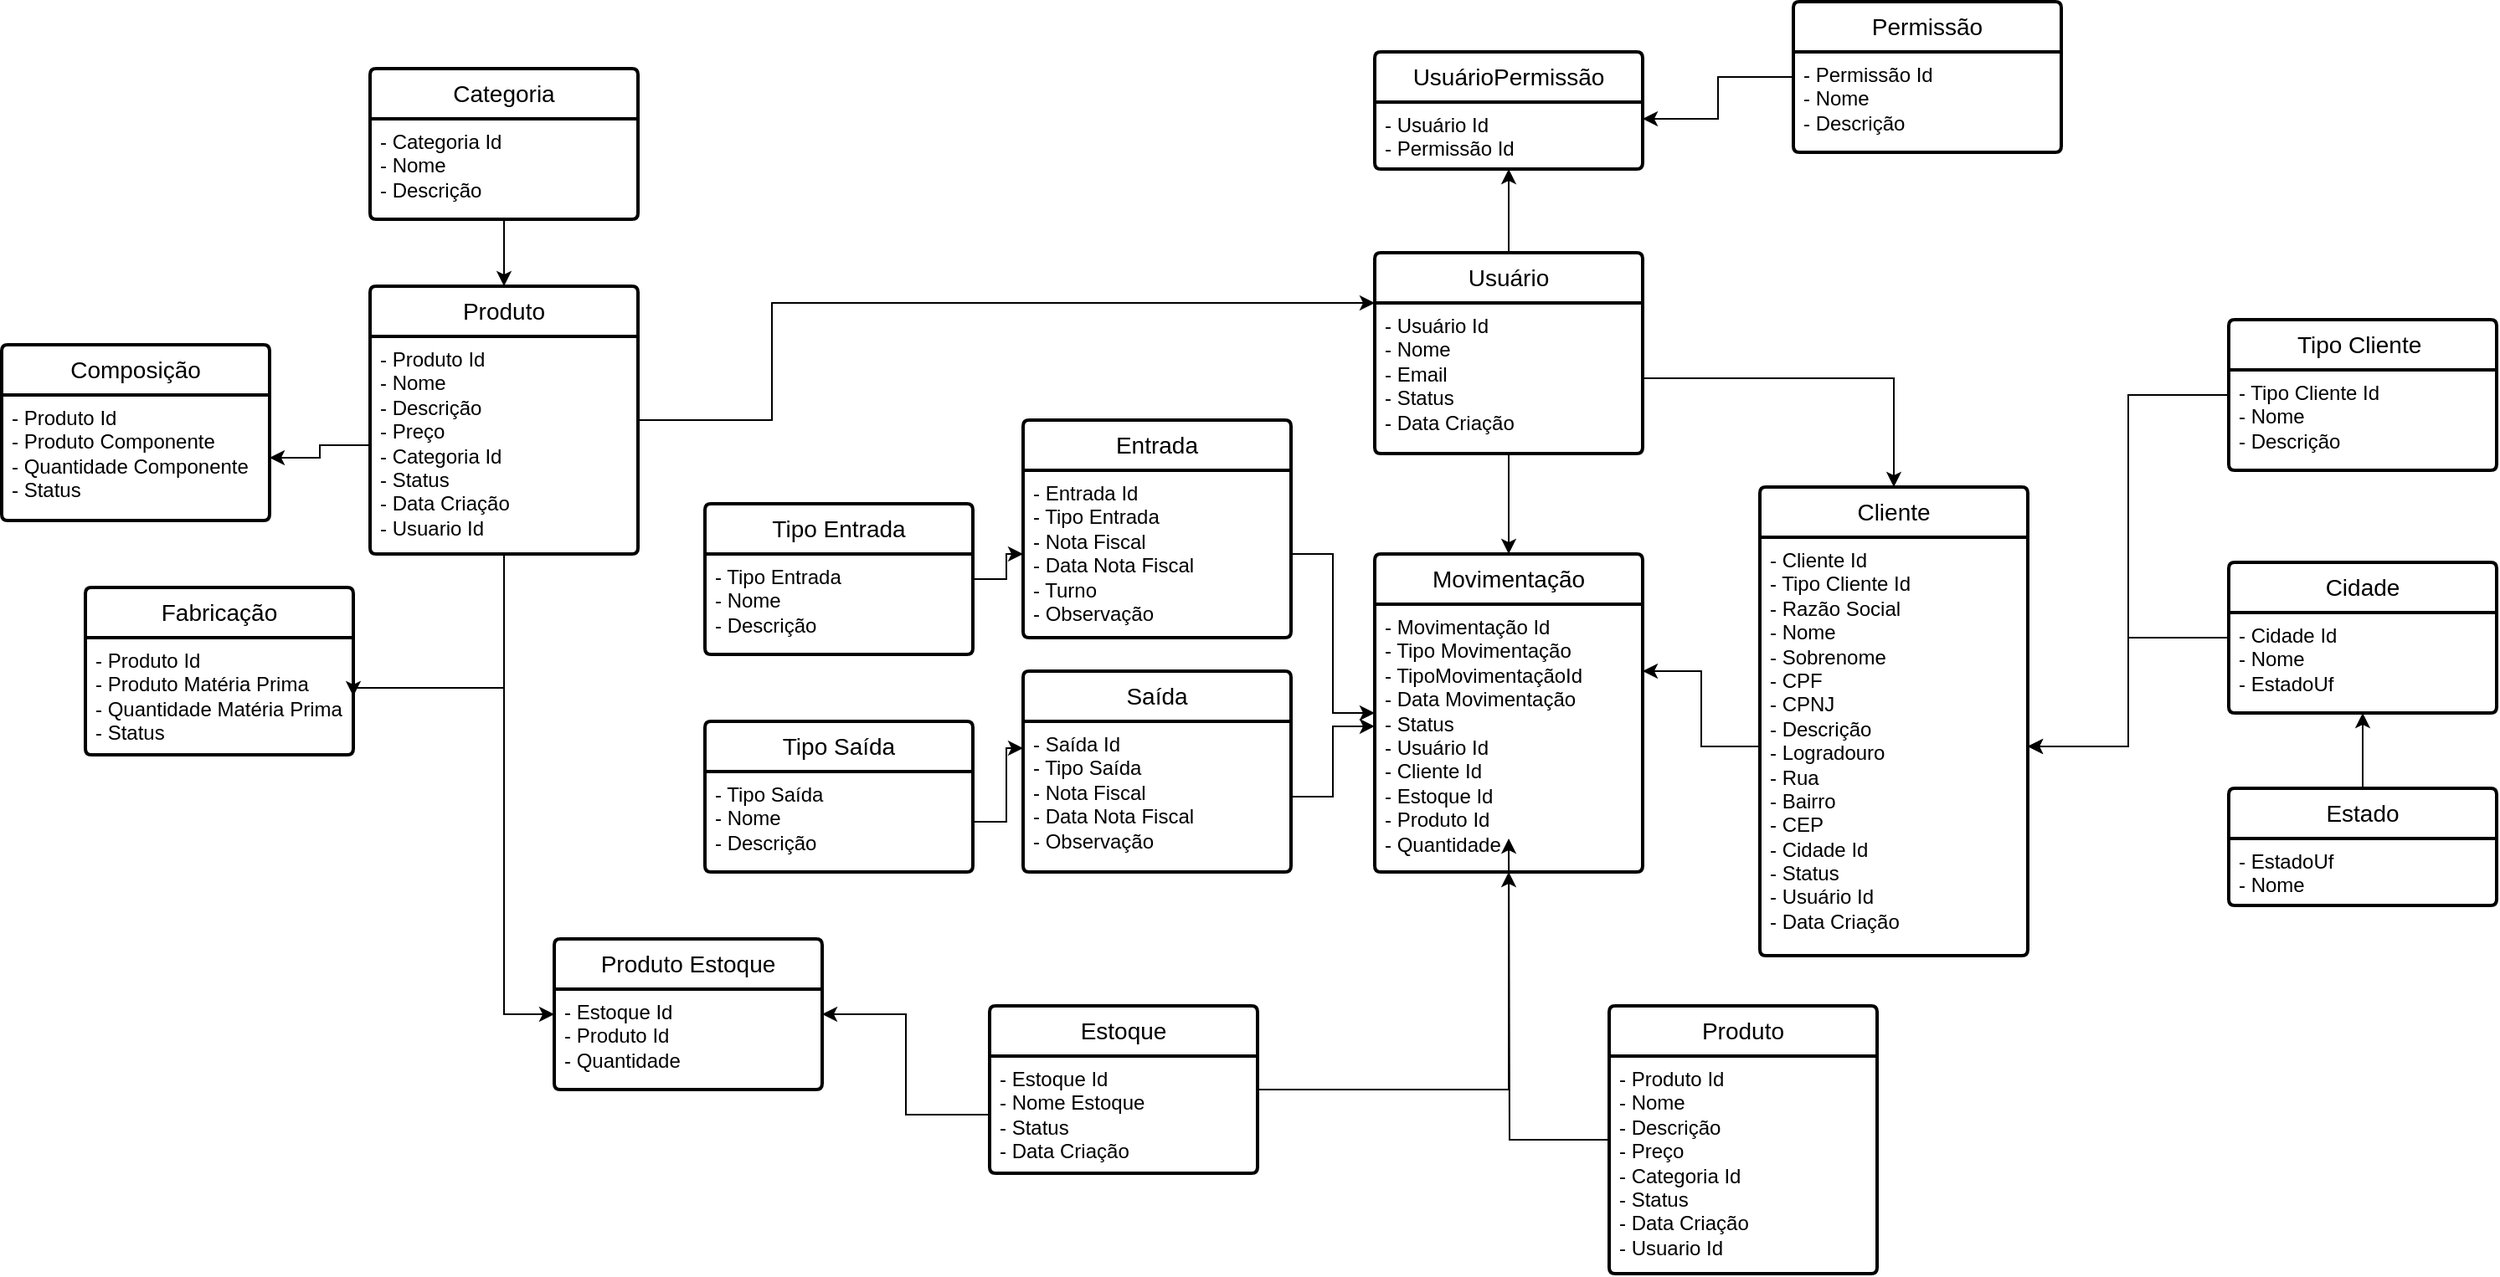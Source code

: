 <mxfile version="24.8.3">
  <diagram name="Página-1" id="4eZlmuM-PPHnIgkoYzvH">
    <mxGraphModel dx="1895" dy="1027" grid="1" gridSize="10" guides="1" tooltips="1" connect="1" arrows="1" fold="1" page="1" pageScale="1" pageWidth="827" pageHeight="1169" math="0" shadow="0">
      <root>
        <mxCell id="0" />
        <mxCell id="1" parent="0" />
        <mxCell id="MiiJvJFt_deXrNNMKZHA-14" style="edgeStyle=orthogonalEdgeStyle;rounded=0;orthogonalLoop=1;jettySize=auto;html=1;" parent="1" source="nHZGqctwkZ7mky7nG77i-6" edge="1">
          <mxGeometry relative="1" as="geometry">
            <mxPoint x="920.0" y="200" as="targetPoint" />
          </mxGeometry>
        </mxCell>
        <mxCell id="nHZGqctwkZ7mky7nG77i-6" value="Usuário" style="swimlane;childLayout=stackLayout;horizontal=1;startSize=30;horizontalStack=0;rounded=1;fontSize=14;fontStyle=0;strokeWidth=2;resizeParent=0;resizeLast=1;shadow=0;dashed=0;align=center;arcSize=4;whiteSpace=wrap;html=1;" parent="1" vertex="1">
          <mxGeometry x="840" y="250" width="160" height="120" as="geometry" />
        </mxCell>
        <mxCell id="nHZGqctwkZ7mky7nG77i-7" value="- Usuário Id&lt;div&gt;- Nome&lt;/div&gt;&lt;div&gt;- Email&lt;/div&gt;&lt;div&gt;- Status&lt;/div&gt;&lt;div&gt;- Data Criação&lt;/div&gt;" style="align=left;strokeColor=none;fillColor=none;spacingLeft=4;fontSize=12;verticalAlign=top;resizable=0;rotatable=0;part=1;html=1;" parent="nHZGqctwkZ7mky7nG77i-6" vertex="1">
          <mxGeometry y="30" width="160" height="90" as="geometry" />
        </mxCell>
        <mxCell id="MiiJvJFt_deXrNNMKZHA-13" style="edgeStyle=orthogonalEdgeStyle;rounded=0;orthogonalLoop=1;jettySize=auto;html=1;entryX=1;entryY=0.25;entryDx=0;entryDy=0;" parent="1" source="nHZGqctwkZ7mky7nG77i-13" target="nHZGqctwkZ7mky7nG77i-16" edge="1">
          <mxGeometry relative="1" as="geometry" />
        </mxCell>
        <mxCell id="nHZGqctwkZ7mky7nG77i-13" value="Permissão" style="swimlane;childLayout=stackLayout;horizontal=1;startSize=30;horizontalStack=0;rounded=1;fontSize=14;fontStyle=0;strokeWidth=2;resizeParent=0;resizeLast=1;shadow=0;dashed=0;align=center;arcSize=4;whiteSpace=wrap;html=1;" parent="1" vertex="1">
          <mxGeometry x="1090" y="100" width="160" height="90" as="geometry" />
        </mxCell>
        <mxCell id="nHZGqctwkZ7mky7nG77i-14" value="- Permissão Id&lt;div&gt;- Nome&lt;/div&gt;&lt;div&gt;- Descrição&lt;/div&gt;" style="align=left;strokeColor=none;fillColor=none;spacingLeft=4;fontSize=12;verticalAlign=top;resizable=0;rotatable=0;part=1;html=1;" parent="nHZGqctwkZ7mky7nG77i-13" vertex="1">
          <mxGeometry y="30" width="160" height="60" as="geometry" />
        </mxCell>
        <mxCell id="nHZGqctwkZ7mky7nG77i-15" value="UsuárioPermissão" style="swimlane;childLayout=stackLayout;horizontal=1;startSize=30;horizontalStack=0;rounded=1;fontSize=14;fontStyle=0;strokeWidth=2;resizeParent=0;resizeLast=1;shadow=0;dashed=0;align=center;arcSize=4;whiteSpace=wrap;html=1;" parent="1" vertex="1">
          <mxGeometry x="840" y="130" width="160" height="70" as="geometry" />
        </mxCell>
        <mxCell id="nHZGqctwkZ7mky7nG77i-16" value="- Usuário Id&lt;div&gt;- Permissão Id&lt;/div&gt;" style="align=left;strokeColor=none;fillColor=none;spacingLeft=4;fontSize=12;verticalAlign=top;resizable=0;rotatable=0;part=1;html=1;" parent="nHZGqctwkZ7mky7nG77i-15" vertex="1">
          <mxGeometry y="30" width="160" height="40" as="geometry" />
        </mxCell>
        <mxCell id="nHZGqctwkZ7mky7nG77i-20" value="Cliente" style="swimlane;childLayout=stackLayout;horizontal=1;startSize=30;horizontalStack=0;rounded=1;fontSize=14;fontStyle=0;strokeWidth=2;resizeParent=0;resizeLast=1;shadow=0;dashed=0;align=center;arcSize=4;whiteSpace=wrap;html=1;" parent="1" vertex="1">
          <mxGeometry x="1070" y="390" width="160" height="280" as="geometry" />
        </mxCell>
        <mxCell id="nHZGqctwkZ7mky7nG77i-21" value="- Cliente Id&lt;div&gt;- Tipo Cliente Id&lt;div&gt;- Razão Social&lt;/div&gt;&lt;div&gt;- Nome&lt;/div&gt;&lt;div&gt;- Sobrenome&lt;/div&gt;&lt;div&gt;- CPF&lt;/div&gt;&lt;div&gt;- CPNJ&lt;/div&gt;&lt;div&gt;- Descrição&lt;/div&gt;&lt;div&gt;- Logradouro&lt;/div&gt;&lt;div&gt;- Rua&lt;/div&gt;&lt;div&gt;- Bairro&lt;/div&gt;&lt;div&gt;- CEP&lt;/div&gt;&lt;div&gt;- Cidade Id&lt;/div&gt;&lt;div&gt;- Status&lt;/div&gt;&lt;div&gt;- Usuário Id&lt;/div&gt;&lt;div&gt;&lt;span style=&quot;background-color: initial;&quot;&gt;- Data Criação&lt;/span&gt;&amp;nbsp;&lt;/div&gt;&lt;div&gt;&lt;br&gt;&lt;/div&gt;&lt;/div&gt;" style="align=left;strokeColor=none;fillColor=none;spacingLeft=4;fontSize=12;verticalAlign=top;resizable=0;rotatable=0;part=1;html=1;" parent="nHZGqctwkZ7mky7nG77i-20" vertex="1">
          <mxGeometry y="30" width="160" height="250" as="geometry" />
        </mxCell>
        <mxCell id="QyyUy4oXN8FV1IVaJ9Bp-29" style="edgeStyle=orthogonalEdgeStyle;rounded=0;orthogonalLoop=1;jettySize=auto;html=1;entryX=1;entryY=0.5;entryDx=0;entryDy=0;" parent="1" source="nHZGqctwkZ7mky7nG77i-23" target="nHZGqctwkZ7mky7nG77i-21" edge="1">
          <mxGeometry relative="1" as="geometry" />
        </mxCell>
        <mxCell id="nHZGqctwkZ7mky7nG77i-23" value="Tipo Cliente&amp;nbsp;" style="swimlane;childLayout=stackLayout;horizontal=1;startSize=30;horizontalStack=0;rounded=1;fontSize=14;fontStyle=0;strokeWidth=2;resizeParent=0;resizeLast=1;shadow=0;dashed=0;align=center;arcSize=4;whiteSpace=wrap;html=1;" parent="1" vertex="1">
          <mxGeometry x="1350" y="290" width="160" height="90" as="geometry" />
        </mxCell>
        <mxCell id="nHZGqctwkZ7mky7nG77i-24" value="- Tipo Cliente Id&lt;div&gt;- Nome&lt;/div&gt;&lt;div&gt;- Descrição&lt;/div&gt;" style="align=left;strokeColor=none;fillColor=none;spacingLeft=4;fontSize=12;verticalAlign=top;resizable=0;rotatable=0;part=1;html=1;" parent="nHZGqctwkZ7mky7nG77i-23" vertex="1">
          <mxGeometry y="30" width="160" height="60" as="geometry" />
        </mxCell>
        <mxCell id="MiiJvJFt_deXrNNMKZHA-29" style="edgeStyle=orthogonalEdgeStyle;rounded=0;orthogonalLoop=1;jettySize=auto;html=1;entryX=1;entryY=0.5;entryDx=0;entryDy=0;" parent="1" source="nHZGqctwkZ7mky7nG77i-26" target="nHZGqctwkZ7mky7nG77i-21" edge="1">
          <mxGeometry relative="1" as="geometry" />
        </mxCell>
        <mxCell id="nHZGqctwkZ7mky7nG77i-26" value="Cidade" style="swimlane;childLayout=stackLayout;horizontal=1;startSize=30;horizontalStack=0;rounded=1;fontSize=14;fontStyle=0;strokeWidth=2;resizeParent=0;resizeLast=1;shadow=0;dashed=0;align=center;arcSize=4;whiteSpace=wrap;html=1;" parent="1" vertex="1">
          <mxGeometry x="1350" y="435" width="160" height="90" as="geometry" />
        </mxCell>
        <mxCell id="nHZGqctwkZ7mky7nG77i-27" value="- Cidade Id&lt;div&gt;- Nome&lt;/div&gt;&lt;div&gt;- EstadoUf&lt;/div&gt;" style="align=left;strokeColor=none;fillColor=none;spacingLeft=4;fontSize=12;verticalAlign=top;resizable=0;rotatable=0;part=1;html=1;" parent="nHZGqctwkZ7mky7nG77i-26" vertex="1">
          <mxGeometry y="30" width="160" height="60" as="geometry" />
        </mxCell>
        <mxCell id="MiiJvJFt_deXrNNMKZHA-31" style="edgeStyle=orthogonalEdgeStyle;rounded=0;orthogonalLoop=1;jettySize=auto;html=1;entryX=0.5;entryY=1;entryDx=0;entryDy=0;" parent="1" source="nHZGqctwkZ7mky7nG77i-31" target="nHZGqctwkZ7mky7nG77i-27" edge="1">
          <mxGeometry relative="1" as="geometry" />
        </mxCell>
        <mxCell id="nHZGqctwkZ7mky7nG77i-31" value="Estado" style="swimlane;childLayout=stackLayout;horizontal=1;startSize=30;horizontalStack=0;rounded=1;fontSize=14;fontStyle=0;strokeWidth=2;resizeParent=0;resizeLast=1;shadow=0;dashed=0;align=center;arcSize=4;whiteSpace=wrap;html=1;" parent="1" vertex="1">
          <mxGeometry x="1350" y="570" width="160" height="70" as="geometry" />
        </mxCell>
        <mxCell id="nHZGqctwkZ7mky7nG77i-32" value="- EstadoUf&lt;div&gt;- Nome&lt;/div&gt;" style="align=left;strokeColor=none;fillColor=none;spacingLeft=4;fontSize=12;verticalAlign=top;resizable=0;rotatable=0;part=1;html=1;" parent="nHZGqctwkZ7mky7nG77i-31" vertex="1">
          <mxGeometry y="30" width="160" height="40" as="geometry" />
        </mxCell>
        <mxCell id="MiiJvJFt_deXrNNMKZHA-25" style="edgeStyle=orthogonalEdgeStyle;rounded=0;orthogonalLoop=1;jettySize=auto;html=1;entryX=0;entryY=0.25;entryDx=0;entryDy=0;" parent="1" source="nHZGqctwkZ7mky7nG77i-35" target="nHZGqctwkZ7mky7nG77i-6" edge="1">
          <mxGeometry relative="1" as="geometry">
            <Array as="points">
              <mxPoint x="480" y="350" />
              <mxPoint x="480" y="280" />
            </Array>
          </mxGeometry>
        </mxCell>
        <mxCell id="nHZGqctwkZ7mky7nG77i-35" value="Produto" style="swimlane;childLayout=stackLayout;horizontal=1;startSize=30;horizontalStack=0;rounded=1;fontSize=14;fontStyle=0;strokeWidth=2;resizeParent=0;resizeLast=1;shadow=0;dashed=0;align=center;arcSize=4;whiteSpace=wrap;html=1;" parent="1" vertex="1">
          <mxGeometry x="240" y="270" width="160" height="160" as="geometry" />
        </mxCell>
        <mxCell id="nHZGqctwkZ7mky7nG77i-36" value="- Produto Id&lt;div&gt;- Nome&lt;/div&gt;&lt;div&gt;- Descrição&lt;/div&gt;&lt;div&gt;- Preço&lt;/div&gt;&lt;div&gt;- Categoria Id&lt;/div&gt;&lt;div&gt;- Status&lt;/div&gt;&lt;div&gt;- Data Criação&lt;/div&gt;&lt;div&gt;- Usuario Id&lt;/div&gt;" style="align=left;strokeColor=none;fillColor=none;spacingLeft=4;fontSize=12;verticalAlign=top;resizable=0;rotatable=0;part=1;html=1;" parent="nHZGqctwkZ7mky7nG77i-35" vertex="1">
          <mxGeometry y="30" width="160" height="130" as="geometry" />
        </mxCell>
        <mxCell id="nHZGqctwkZ7mky7nG77i-41" value="Categoria" style="swimlane;childLayout=stackLayout;horizontal=1;startSize=30;horizontalStack=0;rounded=1;fontSize=14;fontStyle=0;strokeWidth=2;resizeParent=0;resizeLast=1;shadow=0;dashed=0;align=center;arcSize=4;whiteSpace=wrap;html=1;" parent="1" vertex="1">
          <mxGeometry x="240" y="140" width="160" height="90" as="geometry" />
        </mxCell>
        <mxCell id="nHZGqctwkZ7mky7nG77i-42" value="- Categoria Id&lt;div&gt;- Nome&lt;/div&gt;&lt;div&gt;- Descrição&lt;/div&gt;" style="align=left;strokeColor=none;fillColor=none;spacingLeft=4;fontSize=12;verticalAlign=top;resizable=0;rotatable=0;part=1;html=1;" parent="nHZGqctwkZ7mky7nG77i-41" vertex="1">
          <mxGeometry y="30" width="160" height="60" as="geometry" />
        </mxCell>
        <mxCell id="nHZGqctwkZ7mky7nG77i-45" value="Fabricação" style="swimlane;childLayout=stackLayout;horizontal=1;startSize=30;horizontalStack=0;rounded=1;fontSize=14;fontStyle=0;strokeWidth=2;resizeParent=0;resizeLast=1;shadow=0;dashed=0;align=center;arcSize=4;whiteSpace=wrap;html=1;" parent="1" vertex="1">
          <mxGeometry x="70" y="450" width="160" height="100" as="geometry" />
        </mxCell>
        <mxCell id="nHZGqctwkZ7mky7nG77i-46" value="- Produto Id&lt;div&gt;- Produto Matéria Prima&amp;nbsp;&lt;/div&gt;&lt;div&gt;- Quantidade Matéria Prima&lt;/div&gt;&lt;div&gt;- Status&lt;/div&gt;" style="align=left;strokeColor=none;fillColor=none;spacingLeft=4;fontSize=12;verticalAlign=top;resizable=0;rotatable=0;part=1;html=1;" parent="nHZGqctwkZ7mky7nG77i-45" vertex="1">
          <mxGeometry y="30" width="160" height="70" as="geometry" />
        </mxCell>
        <mxCell id="nHZGqctwkZ7mky7nG77i-49" value="Composição" style="swimlane;childLayout=stackLayout;horizontal=1;startSize=30;horizontalStack=0;rounded=1;fontSize=14;fontStyle=0;strokeWidth=2;resizeParent=0;resizeLast=1;shadow=0;dashed=0;align=center;arcSize=4;whiteSpace=wrap;html=1;" parent="1" vertex="1">
          <mxGeometry x="20" y="305" width="160" height="105" as="geometry" />
        </mxCell>
        <mxCell id="nHZGqctwkZ7mky7nG77i-50" value="- Produto Id&lt;div&gt;- Produto Componente&lt;/div&gt;&lt;div&gt;- Quantidade Componente&lt;/div&gt;&lt;div&gt;- Status&lt;/div&gt;" style="align=left;strokeColor=none;fillColor=none;spacingLeft=4;fontSize=12;verticalAlign=top;resizable=0;rotatable=0;part=1;html=1;" parent="nHZGqctwkZ7mky7nG77i-49" vertex="1">
          <mxGeometry y="30" width="160" height="75" as="geometry" />
        </mxCell>
        <mxCell id="nHZGqctwkZ7mky7nG77i-54" value="Entrada" style="swimlane;childLayout=stackLayout;horizontal=1;startSize=30;horizontalStack=0;rounded=1;fontSize=14;fontStyle=0;strokeWidth=2;resizeParent=0;resizeLast=1;shadow=0;dashed=0;align=center;arcSize=4;whiteSpace=wrap;html=1;" parent="1" vertex="1">
          <mxGeometry x="630" y="350" width="160" height="130" as="geometry" />
        </mxCell>
        <mxCell id="nHZGqctwkZ7mky7nG77i-55" value="- Entrada Id&lt;div&gt;- Tipo Entrada&lt;/div&gt;&lt;div&gt;- Nota Fiscal&lt;/div&gt;&lt;div&gt;- Data Nota Fiscal&lt;/div&gt;&lt;div&gt;- Turno&lt;/div&gt;&lt;div&gt;- Observação&lt;/div&gt;" style="align=left;strokeColor=none;fillColor=none;spacingLeft=4;fontSize=12;verticalAlign=top;resizable=0;rotatable=0;part=1;html=1;" parent="nHZGqctwkZ7mky7nG77i-54" vertex="1">
          <mxGeometry y="30" width="160" height="100" as="geometry" />
        </mxCell>
        <mxCell id="nHZGqctwkZ7mky7nG77i-57" value="Saída" style="swimlane;childLayout=stackLayout;horizontal=1;startSize=30;horizontalStack=0;rounded=1;fontSize=14;fontStyle=0;strokeWidth=2;resizeParent=0;resizeLast=1;shadow=0;dashed=0;align=center;arcSize=4;whiteSpace=wrap;html=1;" parent="1" vertex="1">
          <mxGeometry x="630" y="500" width="160" height="120" as="geometry" />
        </mxCell>
        <mxCell id="nHZGqctwkZ7mky7nG77i-58" value="- Saída Id&lt;div&gt;- Tipo Saída&lt;/div&gt;&lt;div&gt;- Nota Fiscal&lt;/div&gt;&lt;div&gt;- Data Nota Fiscal&lt;/div&gt;&lt;div&gt;- Observação&lt;/div&gt;" style="align=left;strokeColor=none;fillColor=none;spacingLeft=4;fontSize=12;verticalAlign=top;resizable=0;rotatable=0;part=1;html=1;" parent="nHZGqctwkZ7mky7nG77i-57" vertex="1">
          <mxGeometry y="30" width="160" height="90" as="geometry" />
        </mxCell>
        <mxCell id="MiiJvJFt_deXrNNMKZHA-20" style="edgeStyle=orthogonalEdgeStyle;rounded=0;orthogonalLoop=1;jettySize=auto;html=1;" parent="1" source="nHZGqctwkZ7mky7nG77i-60" target="nHZGqctwkZ7mky7nG77i-55" edge="1">
          <mxGeometry relative="1" as="geometry" />
        </mxCell>
        <mxCell id="nHZGqctwkZ7mky7nG77i-60" value="Tipo Entrada" style="swimlane;childLayout=stackLayout;horizontal=1;startSize=30;horizontalStack=0;rounded=1;fontSize=14;fontStyle=0;strokeWidth=2;resizeParent=0;resizeLast=1;shadow=0;dashed=0;align=center;arcSize=4;whiteSpace=wrap;html=1;" parent="1" vertex="1">
          <mxGeometry x="440" y="400" width="160" height="90" as="geometry" />
        </mxCell>
        <mxCell id="nHZGqctwkZ7mky7nG77i-61" value="- Tipo Entrada&lt;div&gt;- Nome&lt;/div&gt;&lt;div&gt;- Descrição&lt;/div&gt;" style="align=left;strokeColor=none;fillColor=none;spacingLeft=4;fontSize=12;verticalAlign=top;resizable=0;rotatable=0;part=1;html=1;" parent="nHZGqctwkZ7mky7nG77i-60" vertex="1">
          <mxGeometry y="30" width="160" height="60" as="geometry" />
        </mxCell>
        <mxCell id="nHZGqctwkZ7mky7nG77i-63" value="Tipo Saída" style="swimlane;childLayout=stackLayout;horizontal=1;startSize=30;horizontalStack=0;rounded=1;fontSize=14;fontStyle=0;strokeWidth=2;resizeParent=0;resizeLast=1;shadow=0;dashed=0;align=center;arcSize=4;whiteSpace=wrap;html=1;" parent="1" vertex="1">
          <mxGeometry x="440" y="530" width="160" height="90" as="geometry" />
        </mxCell>
        <mxCell id="nHZGqctwkZ7mky7nG77i-64" value="- Tipo Saída&lt;div&gt;- Nome&lt;/div&gt;&lt;div&gt;- Descrição&lt;/div&gt;" style="align=left;strokeColor=none;fillColor=none;spacingLeft=4;fontSize=12;verticalAlign=top;resizable=0;rotatable=0;part=1;html=1;" parent="nHZGqctwkZ7mky7nG77i-63" vertex="1">
          <mxGeometry y="30" width="160" height="60" as="geometry" />
        </mxCell>
        <mxCell id="nHZGqctwkZ7mky7nG77i-66" value="Movimentação" style="swimlane;childLayout=stackLayout;horizontal=1;startSize=30;horizontalStack=0;rounded=1;fontSize=14;fontStyle=0;strokeWidth=2;resizeParent=0;resizeLast=1;shadow=0;dashed=0;align=center;arcSize=4;whiteSpace=wrap;html=1;" parent="1" vertex="1">
          <mxGeometry x="840" y="430" width="160" height="190" as="geometry" />
        </mxCell>
        <mxCell id="nHZGqctwkZ7mky7nG77i-67" value="- Movimentação Id&lt;div&gt;- Tipo Movimentação&lt;/div&gt;&lt;div&gt;- TipoMovimentaçãoId&lt;/div&gt;&lt;div&gt;- Data Movimentação&lt;/div&gt;&lt;div&gt;- Status&lt;/div&gt;&lt;div&gt;- Usuário Id&lt;/div&gt;&lt;div&gt;- Cliente Id&lt;/div&gt;&lt;div&gt;- Estoque Id&lt;/div&gt;&lt;div&gt;- Produto Id&lt;/div&gt;&lt;div&gt;- Quantidade&lt;/div&gt;" style="align=left;strokeColor=none;fillColor=none;spacingLeft=4;fontSize=12;verticalAlign=top;resizable=0;rotatable=0;part=1;html=1;" parent="nHZGqctwkZ7mky7nG77i-66" vertex="1">
          <mxGeometry y="30" width="160" height="160" as="geometry" />
        </mxCell>
        <mxCell id="MiiJvJFt_deXrNNMKZHA-10" style="edgeStyle=orthogonalEdgeStyle;rounded=0;orthogonalLoop=1;jettySize=auto;html=1;entryX=0.5;entryY=1;entryDx=0;entryDy=0;" parent="1" source="QyyUy4oXN8FV1IVaJ9Bp-1" target="nHZGqctwkZ7mky7nG77i-67" edge="1">
          <mxGeometry relative="1" as="geometry" />
        </mxCell>
        <mxCell id="QyyUy4oXN8FV1IVaJ9Bp-1" value="Estoque" style="swimlane;childLayout=stackLayout;horizontal=1;startSize=30;horizontalStack=0;rounded=1;fontSize=14;fontStyle=0;strokeWidth=2;resizeParent=0;resizeLast=1;shadow=0;dashed=0;align=center;arcSize=4;whiteSpace=wrap;html=1;" parent="1" vertex="1">
          <mxGeometry x="610" y="700" width="160" height="100" as="geometry" />
        </mxCell>
        <mxCell id="QyyUy4oXN8FV1IVaJ9Bp-2" value="- Estoque Id&lt;div&gt;- Nome Estoque&lt;/div&gt;&lt;div&gt;- Status&lt;/div&gt;&lt;div&gt;- Data Criação&lt;/div&gt;" style="align=left;strokeColor=none;fillColor=none;spacingLeft=4;fontSize=12;verticalAlign=top;resizable=0;rotatable=0;part=1;html=1;" parent="QyyUy4oXN8FV1IVaJ9Bp-1" vertex="1">
          <mxGeometry y="30" width="160" height="70" as="geometry" />
        </mxCell>
        <mxCell id="QyyUy4oXN8FV1IVaJ9Bp-17" style="edgeStyle=orthogonalEdgeStyle;rounded=0;orthogonalLoop=1;jettySize=auto;html=1;entryX=0.5;entryY=0;entryDx=0;entryDy=0;" parent="1" source="nHZGqctwkZ7mky7nG77i-7" target="nHZGqctwkZ7mky7nG77i-20" edge="1">
          <mxGeometry relative="1" as="geometry" />
        </mxCell>
        <mxCell id="QyyUy4oXN8FV1IVaJ9Bp-23" value="Produto Estoque" style="swimlane;childLayout=stackLayout;horizontal=1;startSize=30;horizontalStack=0;rounded=1;fontSize=14;fontStyle=0;strokeWidth=2;resizeParent=0;resizeLast=1;shadow=0;dashed=0;align=center;arcSize=4;whiteSpace=wrap;html=1;" parent="1" vertex="1">
          <mxGeometry x="350" y="660" width="160" height="90" as="geometry" />
        </mxCell>
        <mxCell id="QyyUy4oXN8FV1IVaJ9Bp-24" value="&lt;div&gt;&lt;span style=&quot;background-color: initial;&quot;&gt;- Estoque Id&lt;/span&gt;&lt;br&gt;&lt;/div&gt;&lt;div&gt;- Produto Id&lt;/div&gt;&lt;div&gt;- Quantidade&amp;nbsp;&lt;/div&gt;" style="align=left;strokeColor=none;fillColor=none;spacingLeft=4;fontSize=12;verticalAlign=top;resizable=0;rotatable=0;part=1;html=1;" parent="QyyUy4oXN8FV1IVaJ9Bp-23" vertex="1">
          <mxGeometry y="30" width="160" height="60" as="geometry" />
        </mxCell>
        <mxCell id="MiiJvJFt_deXrNNMKZHA-8" style="edgeStyle=orthogonalEdgeStyle;rounded=0;orthogonalLoop=1;jettySize=auto;html=1;" parent="1" source="nHZGqctwkZ7mky7nG77i-7" target="nHZGqctwkZ7mky7nG77i-66" edge="1">
          <mxGeometry relative="1" as="geometry" />
        </mxCell>
        <mxCell id="MiiJvJFt_deXrNNMKZHA-15" style="edgeStyle=orthogonalEdgeStyle;rounded=0;orthogonalLoop=1;jettySize=auto;html=1;entryX=0;entryY=0.5;entryDx=0;entryDy=0;" parent="1" source="nHZGqctwkZ7mky7nG77i-55" target="nHZGqctwkZ7mky7nG77i-66" edge="1">
          <mxGeometry relative="1" as="geometry" />
        </mxCell>
        <mxCell id="MiiJvJFt_deXrNNMKZHA-17" style="edgeStyle=orthogonalEdgeStyle;rounded=0;orthogonalLoop=1;jettySize=auto;html=1;entryX=0;entryY=0.456;entryDx=0;entryDy=0;entryPerimeter=0;" parent="1" source="nHZGqctwkZ7mky7nG77i-58" target="nHZGqctwkZ7mky7nG77i-67" edge="1">
          <mxGeometry relative="1" as="geometry" />
        </mxCell>
        <mxCell id="MiiJvJFt_deXrNNMKZHA-19" style="edgeStyle=orthogonalEdgeStyle;rounded=0;orthogonalLoop=1;jettySize=auto;html=1;entryX=0;entryY=0.178;entryDx=0;entryDy=0;entryPerimeter=0;" parent="1" source="nHZGqctwkZ7mky7nG77i-64" target="nHZGqctwkZ7mky7nG77i-58" edge="1">
          <mxGeometry relative="1" as="geometry" />
        </mxCell>
        <mxCell id="MiiJvJFt_deXrNNMKZHA-23" style="edgeStyle=orthogonalEdgeStyle;rounded=0;orthogonalLoop=1;jettySize=auto;html=1;entryX=1;entryY=0.25;entryDx=0;entryDy=0;" parent="1" source="QyyUy4oXN8FV1IVaJ9Bp-2" target="QyyUy4oXN8FV1IVaJ9Bp-24" edge="1">
          <mxGeometry relative="1" as="geometry" />
        </mxCell>
        <mxCell id="MiiJvJFt_deXrNNMKZHA-24" style="edgeStyle=orthogonalEdgeStyle;rounded=0;orthogonalLoop=1;jettySize=auto;html=1;entryX=0;entryY=0.25;entryDx=0;entryDy=0;" parent="1" source="nHZGqctwkZ7mky7nG77i-36" target="QyyUy4oXN8FV1IVaJ9Bp-24" edge="1">
          <mxGeometry relative="1" as="geometry" />
        </mxCell>
        <mxCell id="MiiJvJFt_deXrNNMKZHA-26" style="edgeStyle=orthogonalEdgeStyle;rounded=0;orthogonalLoop=1;jettySize=auto;html=1;" parent="1" source="nHZGqctwkZ7mky7nG77i-42" target="nHZGqctwkZ7mky7nG77i-35" edge="1">
          <mxGeometry relative="1" as="geometry" />
        </mxCell>
        <mxCell id="MiiJvJFt_deXrNNMKZHA-27" style="edgeStyle=orthogonalEdgeStyle;rounded=0;orthogonalLoop=1;jettySize=auto;html=1;entryX=1;entryY=0.5;entryDx=0;entryDy=0;" parent="1" source="nHZGqctwkZ7mky7nG77i-36" target="nHZGqctwkZ7mky7nG77i-50" edge="1">
          <mxGeometry relative="1" as="geometry" />
        </mxCell>
        <mxCell id="MiiJvJFt_deXrNNMKZHA-28" style="edgeStyle=orthogonalEdgeStyle;rounded=0;orthogonalLoop=1;jettySize=auto;html=1;entryX=1;entryY=0.5;entryDx=0;entryDy=0;" parent="1" source="nHZGqctwkZ7mky7nG77i-36" target="nHZGqctwkZ7mky7nG77i-46" edge="1">
          <mxGeometry relative="1" as="geometry">
            <mxPoint x="290" y="540" as="targetPoint" />
            <Array as="points">
              <mxPoint x="320" y="510" />
            </Array>
          </mxGeometry>
        </mxCell>
        <mxCell id="MiiJvJFt_deXrNNMKZHA-32" style="edgeStyle=orthogonalEdgeStyle;rounded=0;orthogonalLoop=1;jettySize=auto;html=1;entryX=1;entryY=0.25;entryDx=0;entryDy=0;" parent="1" source="nHZGqctwkZ7mky7nG77i-21" target="nHZGqctwkZ7mky7nG77i-67" edge="1">
          <mxGeometry relative="1" as="geometry" />
        </mxCell>
        <mxCell id="EVVHANk07DyD7mJkFUSA-3" style="edgeStyle=orthogonalEdgeStyle;rounded=0;orthogonalLoop=1;jettySize=auto;html=1;" edge="1" parent="1" source="EVVHANk07DyD7mJkFUSA-1">
          <mxGeometry relative="1" as="geometry">
            <mxPoint x="920" y="600" as="targetPoint" />
          </mxGeometry>
        </mxCell>
        <mxCell id="EVVHANk07DyD7mJkFUSA-1" value="Produto" style="swimlane;childLayout=stackLayout;horizontal=1;startSize=30;horizontalStack=0;rounded=1;fontSize=14;fontStyle=0;strokeWidth=2;resizeParent=0;resizeLast=1;shadow=0;dashed=0;align=center;arcSize=4;whiteSpace=wrap;html=1;" vertex="1" parent="1">
          <mxGeometry x="980" y="700" width="160" height="160" as="geometry" />
        </mxCell>
        <mxCell id="EVVHANk07DyD7mJkFUSA-2" value="- Produto Id&lt;div&gt;- Nome&lt;/div&gt;&lt;div&gt;- Descrição&lt;/div&gt;&lt;div&gt;- Preço&lt;/div&gt;&lt;div&gt;- Categoria Id&lt;/div&gt;&lt;div&gt;- Status&lt;/div&gt;&lt;div&gt;- Data Criação&lt;/div&gt;&lt;div&gt;- Usuario Id&lt;/div&gt;" style="align=left;strokeColor=none;fillColor=none;spacingLeft=4;fontSize=12;verticalAlign=top;resizable=0;rotatable=0;part=1;html=1;" vertex="1" parent="EVVHANk07DyD7mJkFUSA-1">
          <mxGeometry y="30" width="160" height="130" as="geometry" />
        </mxCell>
      </root>
    </mxGraphModel>
  </diagram>
</mxfile>
